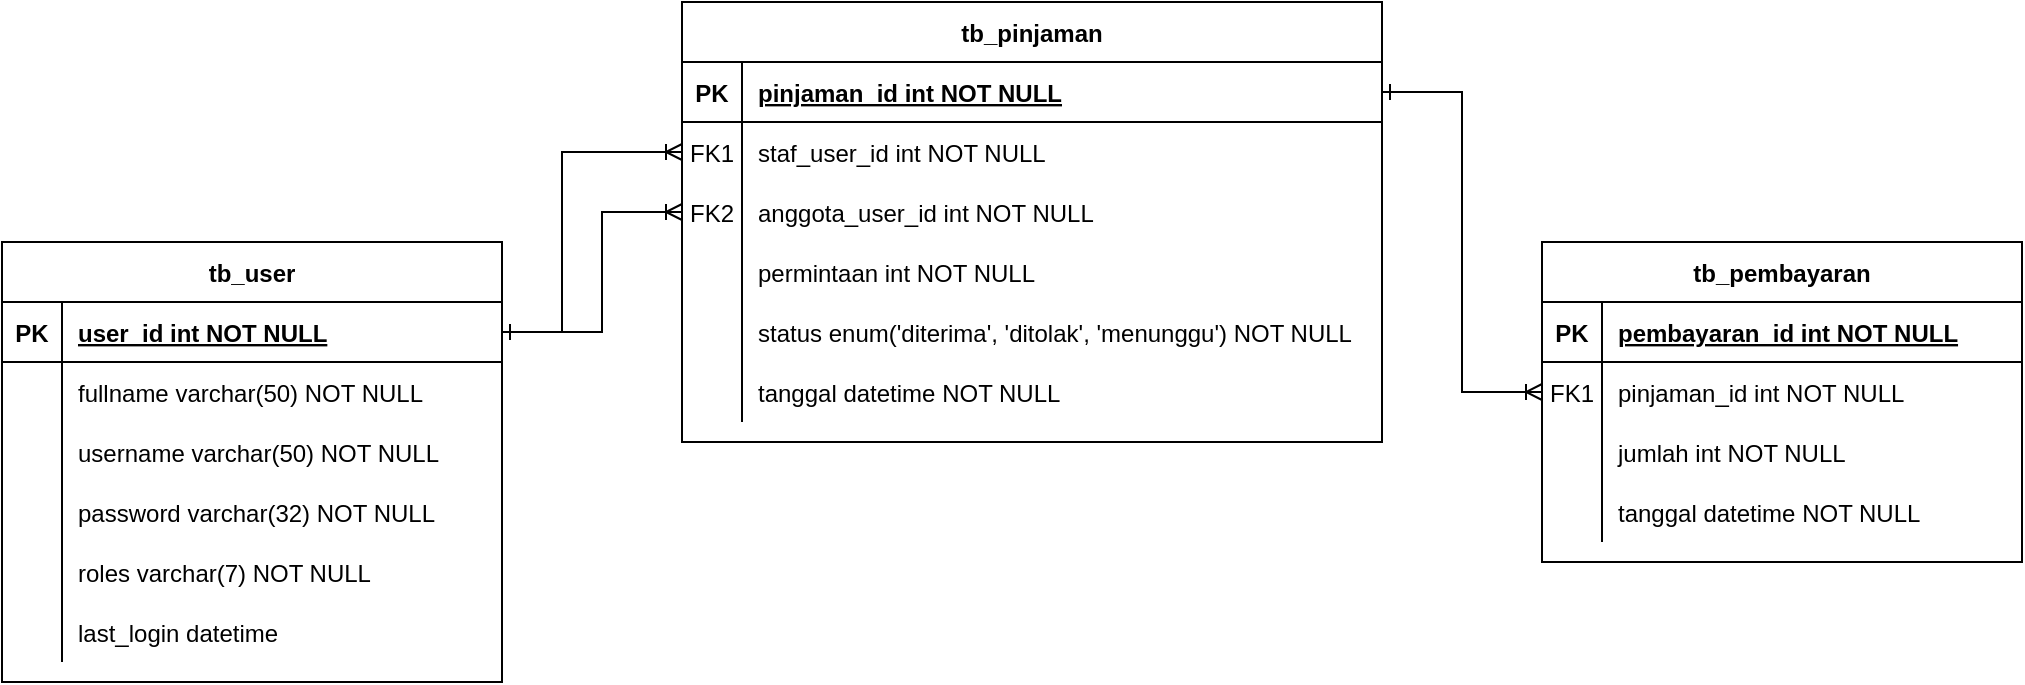 <mxfile version="13.7.9" type="device"><diagram id="R2lEEEUBdFMjLlhIrx00" name="Page-1"><mxGraphModel dx="1936" dy="798" grid="1" gridSize="10" guides="1" tooltips="1" connect="1" arrows="1" fold="1" page="1" pageScale="1" pageWidth="850" pageHeight="1100" math="0" shadow="0" extFonts="Permanent Marker^https://fonts.googleapis.com/css?family=Permanent+Marker"><root><mxCell id="0"/><mxCell id="1" parent="0"/><mxCell id="VZulmhDouyfFFrVJbLbo-8" value="tb_pinjaman" style="shape=table;startSize=30;container=1;collapsible=1;childLayout=tableLayout;fixedRows=1;rowLines=0;fontStyle=1;align=center;resizeLast=1;" parent="1" vertex="1"><mxGeometry x="50" y="120" width="350" height="220" as="geometry"/></mxCell><mxCell id="VZulmhDouyfFFrVJbLbo-9" value="" style="shape=partialRectangle;collapsible=0;dropTarget=0;pointerEvents=0;fillColor=none;points=[[0,0.5],[1,0.5]];portConstraint=eastwest;top=0;left=0;right=0;bottom=1;" parent="VZulmhDouyfFFrVJbLbo-8" vertex="1"><mxGeometry y="30" width="350" height="30" as="geometry"/></mxCell><mxCell id="VZulmhDouyfFFrVJbLbo-10" value="PK" style="shape=partialRectangle;overflow=hidden;connectable=0;fillColor=none;top=0;left=0;bottom=0;right=0;fontStyle=1;" parent="VZulmhDouyfFFrVJbLbo-9" vertex="1"><mxGeometry width="30" height="30" as="geometry"/></mxCell><mxCell id="VZulmhDouyfFFrVJbLbo-11" value="pinjaman_id int NOT NULL " style="shape=partialRectangle;overflow=hidden;connectable=0;fillColor=none;top=0;left=0;bottom=0;right=0;align=left;spacingLeft=6;fontStyle=5;" parent="VZulmhDouyfFFrVJbLbo-9" vertex="1"><mxGeometry x="30" width="320" height="30" as="geometry"/></mxCell><mxCell id="VZulmhDouyfFFrVJbLbo-40" value="" style="shape=partialRectangle;collapsible=0;dropTarget=0;pointerEvents=0;fillColor=none;points=[[0,0.5],[1,0.5]];portConstraint=eastwest;top=0;left=0;right=0;bottom=0;" parent="VZulmhDouyfFFrVJbLbo-8" vertex="1"><mxGeometry y="60" width="350" height="30" as="geometry"/></mxCell><mxCell id="VZulmhDouyfFFrVJbLbo-41" value="FK1" style="shape=partialRectangle;overflow=hidden;connectable=0;fillColor=none;top=0;left=0;bottom=0;right=0;" parent="VZulmhDouyfFFrVJbLbo-40" vertex="1"><mxGeometry width="30" height="30" as="geometry"/></mxCell><mxCell id="VZulmhDouyfFFrVJbLbo-42" value="staf_user_id int NOT NULL" style="shape=partialRectangle;overflow=hidden;connectable=0;fillColor=none;top=0;left=0;bottom=0;right=0;align=left;spacingLeft=6;" parent="VZulmhDouyfFFrVJbLbo-40" vertex="1"><mxGeometry x="30" width="320" height="30" as="geometry"/></mxCell><mxCell id="VZulmhDouyfFFrVJbLbo-12" value="" style="shape=partialRectangle;collapsible=0;dropTarget=0;pointerEvents=0;fillColor=none;points=[[0,0.5],[1,0.5]];portConstraint=eastwest;top=0;left=0;right=0;bottom=0;" parent="VZulmhDouyfFFrVJbLbo-8" vertex="1"><mxGeometry y="90" width="350" height="30" as="geometry"/></mxCell><mxCell id="VZulmhDouyfFFrVJbLbo-13" value="FK2" style="shape=partialRectangle;overflow=hidden;connectable=0;fillColor=none;top=0;left=0;bottom=0;right=0;" parent="VZulmhDouyfFFrVJbLbo-12" vertex="1"><mxGeometry width="30" height="30" as="geometry"/></mxCell><mxCell id="VZulmhDouyfFFrVJbLbo-14" value="anggota_user_id int NOT NULL" style="shape=partialRectangle;overflow=hidden;connectable=0;fillColor=none;top=0;left=0;bottom=0;right=0;align=left;spacingLeft=6;" parent="VZulmhDouyfFFrVJbLbo-12" vertex="1"><mxGeometry x="30" width="320" height="30" as="geometry"/></mxCell><mxCell id="VZulmhDouyfFFrVJbLbo-29" value="" style="shape=partialRectangle;collapsible=0;dropTarget=0;pointerEvents=0;fillColor=none;points=[[0,0.5],[1,0.5]];portConstraint=eastwest;top=0;left=0;right=0;bottom=0;" parent="VZulmhDouyfFFrVJbLbo-8" vertex="1"><mxGeometry y="120" width="350" height="30" as="geometry"/></mxCell><mxCell id="VZulmhDouyfFFrVJbLbo-30" value="" style="shape=partialRectangle;overflow=hidden;connectable=0;fillColor=none;top=0;left=0;bottom=0;right=0;" parent="VZulmhDouyfFFrVJbLbo-29" vertex="1"><mxGeometry width="30" height="30" as="geometry"/></mxCell><mxCell id="VZulmhDouyfFFrVJbLbo-31" value="permintaan int NOT NULL" style="shape=partialRectangle;overflow=hidden;connectable=0;fillColor=none;top=0;left=0;bottom=0;right=0;align=left;spacingLeft=6;" parent="VZulmhDouyfFFrVJbLbo-29" vertex="1"><mxGeometry x="30" width="320" height="30" as="geometry"/></mxCell><mxCell id="VZulmhDouyfFFrVJbLbo-32" value="" style="shape=partialRectangle;collapsible=0;dropTarget=0;pointerEvents=0;fillColor=none;points=[[0,0.5],[1,0.5]];portConstraint=eastwest;top=0;left=0;right=0;bottom=0;" parent="VZulmhDouyfFFrVJbLbo-8" vertex="1"><mxGeometry y="150" width="350" height="30" as="geometry"/></mxCell><mxCell id="VZulmhDouyfFFrVJbLbo-33" value="" style="shape=partialRectangle;overflow=hidden;connectable=0;fillColor=none;top=0;left=0;bottom=0;right=0;" parent="VZulmhDouyfFFrVJbLbo-32" vertex="1"><mxGeometry width="30" height="30" as="geometry"/></mxCell><mxCell id="VZulmhDouyfFFrVJbLbo-34" value="status enum('diterima', 'ditolak', 'menunggu') NOT NULL" style="shape=partialRectangle;overflow=hidden;connectable=0;fillColor=none;top=0;left=0;bottom=0;right=0;align=left;spacingLeft=6;" parent="VZulmhDouyfFFrVJbLbo-32" vertex="1"><mxGeometry x="30" width="320" height="30" as="geometry"/></mxCell><mxCell id="VZulmhDouyfFFrVJbLbo-35" value="" style="shape=partialRectangle;collapsible=0;dropTarget=0;pointerEvents=0;fillColor=none;points=[[0,0.5],[1,0.5]];portConstraint=eastwest;top=0;left=0;right=0;bottom=0;" parent="VZulmhDouyfFFrVJbLbo-8" vertex="1"><mxGeometry y="180" width="350" height="30" as="geometry"/></mxCell><mxCell id="VZulmhDouyfFFrVJbLbo-36" value="" style="shape=partialRectangle;overflow=hidden;connectable=0;fillColor=none;top=0;left=0;bottom=0;right=0;" parent="VZulmhDouyfFFrVJbLbo-35" vertex="1"><mxGeometry width="30" height="30" as="geometry"/></mxCell><mxCell id="VZulmhDouyfFFrVJbLbo-37" value="tanggal datetime NOT NULL" style="shape=partialRectangle;overflow=hidden;connectable=0;fillColor=none;top=0;left=0;bottom=0;right=0;align=left;spacingLeft=6;" parent="VZulmhDouyfFFrVJbLbo-35" vertex="1"><mxGeometry x="30" width="320" height="30" as="geometry"/></mxCell><mxCell id="VZulmhDouyfFFrVJbLbo-50" style="edgeStyle=orthogonalEdgeStyle;rounded=0;orthogonalLoop=1;jettySize=auto;html=1;endArrow=ERone;endFill=0;startArrow=ERoneToMany;startFill=0;" parent="1" source="C-vyLk0tnHw3VtMMgP7b-6" target="VZulmhDouyfFFrVJbLbo-9" edge="1"><mxGeometry relative="1" as="geometry"/></mxCell><mxCell id="VZulmhDouyfFFrVJbLbo-51" style="edgeStyle=orthogonalEdgeStyle;rounded=0;orthogonalLoop=1;jettySize=auto;html=1;endArrow=ERoneToMany;endFill=0;startArrow=ERone;startFill=0;" parent="1" source="C-vyLk0tnHw3VtMMgP7b-24" target="VZulmhDouyfFFrVJbLbo-40" edge="1"><mxGeometry relative="1" as="geometry"><Array as="points"><mxPoint x="-10" y="285"/><mxPoint x="-10" y="195"/></Array></mxGeometry></mxCell><mxCell id="VZulmhDouyfFFrVJbLbo-52" style="edgeStyle=orthogonalEdgeStyle;rounded=0;orthogonalLoop=1;jettySize=auto;html=1;endArrow=ERoneToMany;endFill=0;startArrow=ERone;startFill=0;" parent="1" source="C-vyLk0tnHw3VtMMgP7b-24" target="VZulmhDouyfFFrVJbLbo-12" edge="1"><mxGeometry relative="1" as="geometry"><Array as="points"><mxPoint x="10" y="285"/><mxPoint x="10" y="225"/></Array></mxGeometry></mxCell><mxCell id="C-vyLk0tnHw3VtMMgP7b-2" value="tb_pembayaran" style="shape=table;startSize=30;container=1;collapsible=1;childLayout=tableLayout;fixedRows=1;rowLines=0;fontStyle=1;align=center;resizeLast=1;" parent="1" vertex="1"><mxGeometry x="480" y="240" width="240" height="160" as="geometry"/></mxCell><mxCell id="C-vyLk0tnHw3VtMMgP7b-3" value="" style="shape=partialRectangle;collapsible=0;dropTarget=0;pointerEvents=0;fillColor=none;points=[[0,0.5],[1,0.5]];portConstraint=eastwest;top=0;left=0;right=0;bottom=1;" parent="C-vyLk0tnHw3VtMMgP7b-2" vertex="1"><mxGeometry y="30" width="240" height="30" as="geometry"/></mxCell><mxCell id="C-vyLk0tnHw3VtMMgP7b-4" value="PK" style="shape=partialRectangle;overflow=hidden;connectable=0;fillColor=none;top=0;left=0;bottom=0;right=0;fontStyle=1;" parent="C-vyLk0tnHw3VtMMgP7b-3" vertex="1"><mxGeometry width="30" height="30" as="geometry"/></mxCell><mxCell id="C-vyLk0tnHw3VtMMgP7b-5" value="pembayaran_id int NOT NULL " style="shape=partialRectangle;overflow=hidden;connectable=0;fillColor=none;top=0;left=0;bottom=0;right=0;align=left;spacingLeft=6;fontStyle=5;" parent="C-vyLk0tnHw3VtMMgP7b-3" vertex="1"><mxGeometry x="30" width="210" height="30" as="geometry"/></mxCell><mxCell id="C-vyLk0tnHw3VtMMgP7b-6" value="" style="shape=partialRectangle;collapsible=0;dropTarget=0;pointerEvents=0;fillColor=none;points=[[0,0.5],[1,0.5]];portConstraint=eastwest;top=0;left=0;right=0;bottom=0;" parent="C-vyLk0tnHw3VtMMgP7b-2" vertex="1"><mxGeometry y="60" width="240" height="30" as="geometry"/></mxCell><mxCell id="C-vyLk0tnHw3VtMMgP7b-7" value="FK1" style="shape=partialRectangle;overflow=hidden;connectable=0;fillColor=none;top=0;left=0;bottom=0;right=0;" parent="C-vyLk0tnHw3VtMMgP7b-6" vertex="1"><mxGeometry width="30" height="30" as="geometry"/></mxCell><mxCell id="C-vyLk0tnHw3VtMMgP7b-8" value="pinjaman_id int NOT NULL" style="shape=partialRectangle;overflow=hidden;connectable=0;fillColor=none;top=0;left=0;bottom=0;right=0;align=left;spacingLeft=6;" parent="C-vyLk0tnHw3VtMMgP7b-6" vertex="1"><mxGeometry x="30" width="210" height="30" as="geometry"/></mxCell><mxCell id="C-vyLk0tnHw3VtMMgP7b-9" value="" style="shape=partialRectangle;collapsible=0;dropTarget=0;pointerEvents=0;fillColor=none;points=[[0,0.5],[1,0.5]];portConstraint=eastwest;top=0;left=0;right=0;bottom=0;" parent="C-vyLk0tnHw3VtMMgP7b-2" vertex="1"><mxGeometry y="90" width="240" height="30" as="geometry"/></mxCell><mxCell id="C-vyLk0tnHw3VtMMgP7b-10" value="" style="shape=partialRectangle;overflow=hidden;connectable=0;fillColor=none;top=0;left=0;bottom=0;right=0;" parent="C-vyLk0tnHw3VtMMgP7b-9" vertex="1"><mxGeometry width="30" height="30" as="geometry"/></mxCell><mxCell id="C-vyLk0tnHw3VtMMgP7b-11" value="jumlah int NOT NULL" style="shape=partialRectangle;overflow=hidden;connectable=0;fillColor=none;top=0;left=0;bottom=0;right=0;align=left;spacingLeft=6;" parent="C-vyLk0tnHw3VtMMgP7b-9" vertex="1"><mxGeometry x="30" width="210" height="30" as="geometry"/></mxCell><mxCell id="VZulmhDouyfFFrVJbLbo-45" value="" style="shape=partialRectangle;collapsible=0;dropTarget=0;pointerEvents=0;fillColor=none;points=[[0,0.5],[1,0.5]];portConstraint=eastwest;top=0;left=0;right=0;bottom=0;" parent="C-vyLk0tnHw3VtMMgP7b-2" vertex="1"><mxGeometry y="120" width="240" height="30" as="geometry"/></mxCell><mxCell id="VZulmhDouyfFFrVJbLbo-46" value="" style="shape=partialRectangle;overflow=hidden;connectable=0;fillColor=none;top=0;left=0;bottom=0;right=0;" parent="VZulmhDouyfFFrVJbLbo-45" vertex="1"><mxGeometry width="30" height="30" as="geometry"/></mxCell><mxCell id="VZulmhDouyfFFrVJbLbo-47" value="tanggal datetime NOT NULL" style="shape=partialRectangle;overflow=hidden;connectable=0;fillColor=none;top=0;left=0;bottom=0;right=0;align=left;spacingLeft=6;" parent="VZulmhDouyfFFrVJbLbo-45" vertex="1"><mxGeometry x="30" width="210" height="30" as="geometry"/></mxCell><mxCell id="C-vyLk0tnHw3VtMMgP7b-23" value="tb_user" style="shape=table;startSize=30;container=1;collapsible=1;childLayout=tableLayout;fixedRows=1;rowLines=0;fontStyle=1;align=center;resizeLast=1;" parent="1" vertex="1"><mxGeometry x="-290" y="240" width="250" height="220" as="geometry"/></mxCell><mxCell id="C-vyLk0tnHw3VtMMgP7b-24" value="" style="shape=partialRectangle;collapsible=0;dropTarget=0;pointerEvents=0;fillColor=none;points=[[0,0.5],[1,0.5]];portConstraint=eastwest;top=0;left=0;right=0;bottom=1;" parent="C-vyLk0tnHw3VtMMgP7b-23" vertex="1"><mxGeometry y="30" width="250" height="30" as="geometry"/></mxCell><mxCell id="C-vyLk0tnHw3VtMMgP7b-25" value="PK" style="shape=partialRectangle;overflow=hidden;connectable=0;fillColor=none;top=0;left=0;bottom=0;right=0;fontStyle=1;" parent="C-vyLk0tnHw3VtMMgP7b-24" vertex="1"><mxGeometry width="30" height="30" as="geometry"/></mxCell><mxCell id="C-vyLk0tnHw3VtMMgP7b-26" value="user_id int NOT NULL " style="shape=partialRectangle;overflow=hidden;connectable=0;fillColor=none;top=0;left=0;bottom=0;right=0;align=left;spacingLeft=6;fontStyle=5;" parent="C-vyLk0tnHw3VtMMgP7b-24" vertex="1"><mxGeometry x="30" width="220" height="30" as="geometry"/></mxCell><mxCell id="VZulmhDouyfFFrVJbLbo-56" value="" style="shape=partialRectangle;collapsible=0;dropTarget=0;pointerEvents=0;fillColor=none;points=[[0,0.5],[1,0.5]];portConstraint=eastwest;top=0;left=0;right=0;bottom=0;" parent="C-vyLk0tnHw3VtMMgP7b-23" vertex="1"><mxGeometry y="60" width="250" height="30" as="geometry"/></mxCell><mxCell id="VZulmhDouyfFFrVJbLbo-57" value="" style="shape=partialRectangle;overflow=hidden;connectable=0;fillColor=none;top=0;left=0;bottom=0;right=0;" parent="VZulmhDouyfFFrVJbLbo-56" vertex="1"><mxGeometry width="30" height="30" as="geometry"/></mxCell><mxCell id="VZulmhDouyfFFrVJbLbo-58" value="fullname varchar(50) NOT NULL" style="shape=partialRectangle;overflow=hidden;connectable=0;fillColor=none;top=0;left=0;bottom=0;right=0;align=left;spacingLeft=6;" parent="VZulmhDouyfFFrVJbLbo-56" vertex="1"><mxGeometry x="30" width="220" height="30" as="geometry"/></mxCell><mxCell id="VZulmhDouyfFFrVJbLbo-2" value="" style="shape=partialRectangle;collapsible=0;dropTarget=0;pointerEvents=0;fillColor=none;points=[[0,0.5],[1,0.5]];portConstraint=eastwest;top=0;left=0;right=0;bottom=0;" parent="C-vyLk0tnHw3VtMMgP7b-23" vertex="1"><mxGeometry y="90" width="250" height="30" as="geometry"/></mxCell><mxCell id="VZulmhDouyfFFrVJbLbo-3" value="" style="shape=partialRectangle;overflow=hidden;connectable=0;fillColor=none;top=0;left=0;bottom=0;right=0;" parent="VZulmhDouyfFFrVJbLbo-2" vertex="1"><mxGeometry width="30" height="30" as="geometry"/></mxCell><mxCell id="VZulmhDouyfFFrVJbLbo-4" value="username varchar(50) NOT NULL" style="shape=partialRectangle;overflow=hidden;connectable=0;fillColor=none;top=0;left=0;bottom=0;right=0;align=left;spacingLeft=6;" parent="VZulmhDouyfFFrVJbLbo-2" vertex="1"><mxGeometry x="30" width="220" height="30" as="geometry"/></mxCell><mxCell id="VZulmhDouyfFFrVJbLbo-5" value="" style="shape=partialRectangle;collapsible=0;dropTarget=0;pointerEvents=0;fillColor=none;points=[[0,0.5],[1,0.5]];portConstraint=eastwest;top=0;left=0;right=0;bottom=0;" parent="C-vyLk0tnHw3VtMMgP7b-23" vertex="1"><mxGeometry y="120" width="250" height="30" as="geometry"/></mxCell><mxCell id="VZulmhDouyfFFrVJbLbo-6" value="" style="shape=partialRectangle;overflow=hidden;connectable=0;fillColor=none;top=0;left=0;bottom=0;right=0;" parent="VZulmhDouyfFFrVJbLbo-5" vertex="1"><mxGeometry width="30" height="30" as="geometry"/></mxCell><mxCell id="VZulmhDouyfFFrVJbLbo-7" value="password varchar(32) NOT NULL" style="shape=partialRectangle;overflow=hidden;connectable=0;fillColor=none;top=0;left=0;bottom=0;right=0;align=left;spacingLeft=6;" parent="VZulmhDouyfFFrVJbLbo-5" vertex="1"><mxGeometry x="30" width="220" height="30" as="geometry"/></mxCell><mxCell id="C-vyLk0tnHw3VtMMgP7b-27" value="" style="shape=partialRectangle;collapsible=0;dropTarget=0;pointerEvents=0;fillColor=none;points=[[0,0.5],[1,0.5]];portConstraint=eastwest;top=0;left=0;right=0;bottom=0;" parent="C-vyLk0tnHw3VtMMgP7b-23" vertex="1"><mxGeometry y="150" width="250" height="30" as="geometry"/></mxCell><mxCell id="C-vyLk0tnHw3VtMMgP7b-28" value="" style="shape=partialRectangle;overflow=hidden;connectable=0;fillColor=none;top=0;left=0;bottom=0;right=0;" parent="C-vyLk0tnHw3VtMMgP7b-27" vertex="1"><mxGeometry width="30" height="30" as="geometry"/></mxCell><mxCell id="C-vyLk0tnHw3VtMMgP7b-29" value="roles varchar(7) NOT NULL" style="shape=partialRectangle;overflow=hidden;connectable=0;fillColor=none;top=0;left=0;bottom=0;right=0;align=left;spacingLeft=6;" parent="C-vyLk0tnHw3VtMMgP7b-27" vertex="1"><mxGeometry x="30" width="220" height="30" as="geometry"/></mxCell><mxCell id="VZulmhDouyfFFrVJbLbo-53" value="" style="shape=partialRectangle;collapsible=0;dropTarget=0;pointerEvents=0;fillColor=none;points=[[0,0.5],[1,0.5]];portConstraint=eastwest;top=0;left=0;right=0;bottom=0;" parent="C-vyLk0tnHw3VtMMgP7b-23" vertex="1"><mxGeometry y="180" width="250" height="30" as="geometry"/></mxCell><mxCell id="VZulmhDouyfFFrVJbLbo-54" value="" style="shape=partialRectangle;overflow=hidden;connectable=0;fillColor=none;top=0;left=0;bottom=0;right=0;" parent="VZulmhDouyfFFrVJbLbo-53" vertex="1"><mxGeometry width="30" height="30" as="geometry"/></mxCell><mxCell id="VZulmhDouyfFFrVJbLbo-55" value="last_login datetime" style="shape=partialRectangle;overflow=hidden;connectable=0;fillColor=none;top=0;left=0;bottom=0;right=0;align=left;spacingLeft=6;" parent="VZulmhDouyfFFrVJbLbo-53" vertex="1"><mxGeometry x="30" width="220" height="30" as="geometry"/></mxCell></root></mxGraphModel></diagram></mxfile>